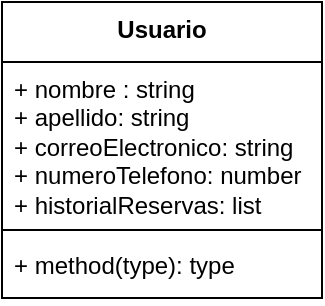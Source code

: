 <mxfile version="24.0.7" type="github">
  <diagram name="Page-1" id="-_MHmMSYFcSHYsvgNQ9a">
    <mxGraphModel dx="1494" dy="940" grid="1" gridSize="10" guides="1" tooltips="1" connect="1" arrows="1" fold="1" page="1" pageScale="1" pageWidth="850" pageHeight="1100" math="0" shadow="0">
      <root>
        <mxCell id="0" />
        <mxCell id="1" parent="0" />
        <mxCell id="0iqqLVjieEFnERAhnOkb-5" value="Usuario" style="swimlane;fontStyle=1;align=center;verticalAlign=top;childLayout=stackLayout;horizontal=1;startSize=30;horizontalStack=0;resizeParent=1;resizeParentMax=0;resizeLast=0;collapsible=1;marginBottom=0;whiteSpace=wrap;html=1;" vertex="1" parent="1">
          <mxGeometry x="30" y="50" width="160" height="148" as="geometry" />
        </mxCell>
        <mxCell id="0iqqLVjieEFnERAhnOkb-6" value="&lt;div&gt;+ nombre : string&lt;/div&gt;&lt;div&gt;+ apellido: string&lt;br&gt;&lt;/div&gt;&lt;div&gt;+ correoElectronico: string&lt;/div&gt;&lt;div&gt;+ numeroTelefono: number&lt;/div&gt;&lt;div&gt;+ historialReservas: list&lt;br&gt;&lt;/div&gt;" style="text;strokeColor=none;fillColor=none;align=left;verticalAlign=top;spacingLeft=4;spacingRight=4;overflow=hidden;rotatable=0;points=[[0,0.5],[1,0.5]];portConstraint=eastwest;whiteSpace=wrap;html=1;" vertex="1" parent="0iqqLVjieEFnERAhnOkb-5">
          <mxGeometry y="30" width="160" height="80" as="geometry" />
        </mxCell>
        <mxCell id="0iqqLVjieEFnERAhnOkb-7" value="" style="line;strokeWidth=1;fillColor=none;align=left;verticalAlign=middle;spacingTop=-1;spacingLeft=3;spacingRight=3;rotatable=0;labelPosition=right;points=[];portConstraint=eastwest;strokeColor=inherit;" vertex="1" parent="0iqqLVjieEFnERAhnOkb-5">
          <mxGeometry y="110" width="160" height="8" as="geometry" />
        </mxCell>
        <mxCell id="0iqqLVjieEFnERAhnOkb-8" value="+ method(type): type" style="text;strokeColor=none;fillColor=none;align=left;verticalAlign=top;spacingLeft=4;spacingRight=4;overflow=hidden;rotatable=0;points=[[0,0.5],[1,0.5]];portConstraint=eastwest;whiteSpace=wrap;html=1;" vertex="1" parent="0iqqLVjieEFnERAhnOkb-5">
          <mxGeometry y="118" width="160" height="30" as="geometry" />
        </mxCell>
      </root>
    </mxGraphModel>
  </diagram>
</mxfile>

